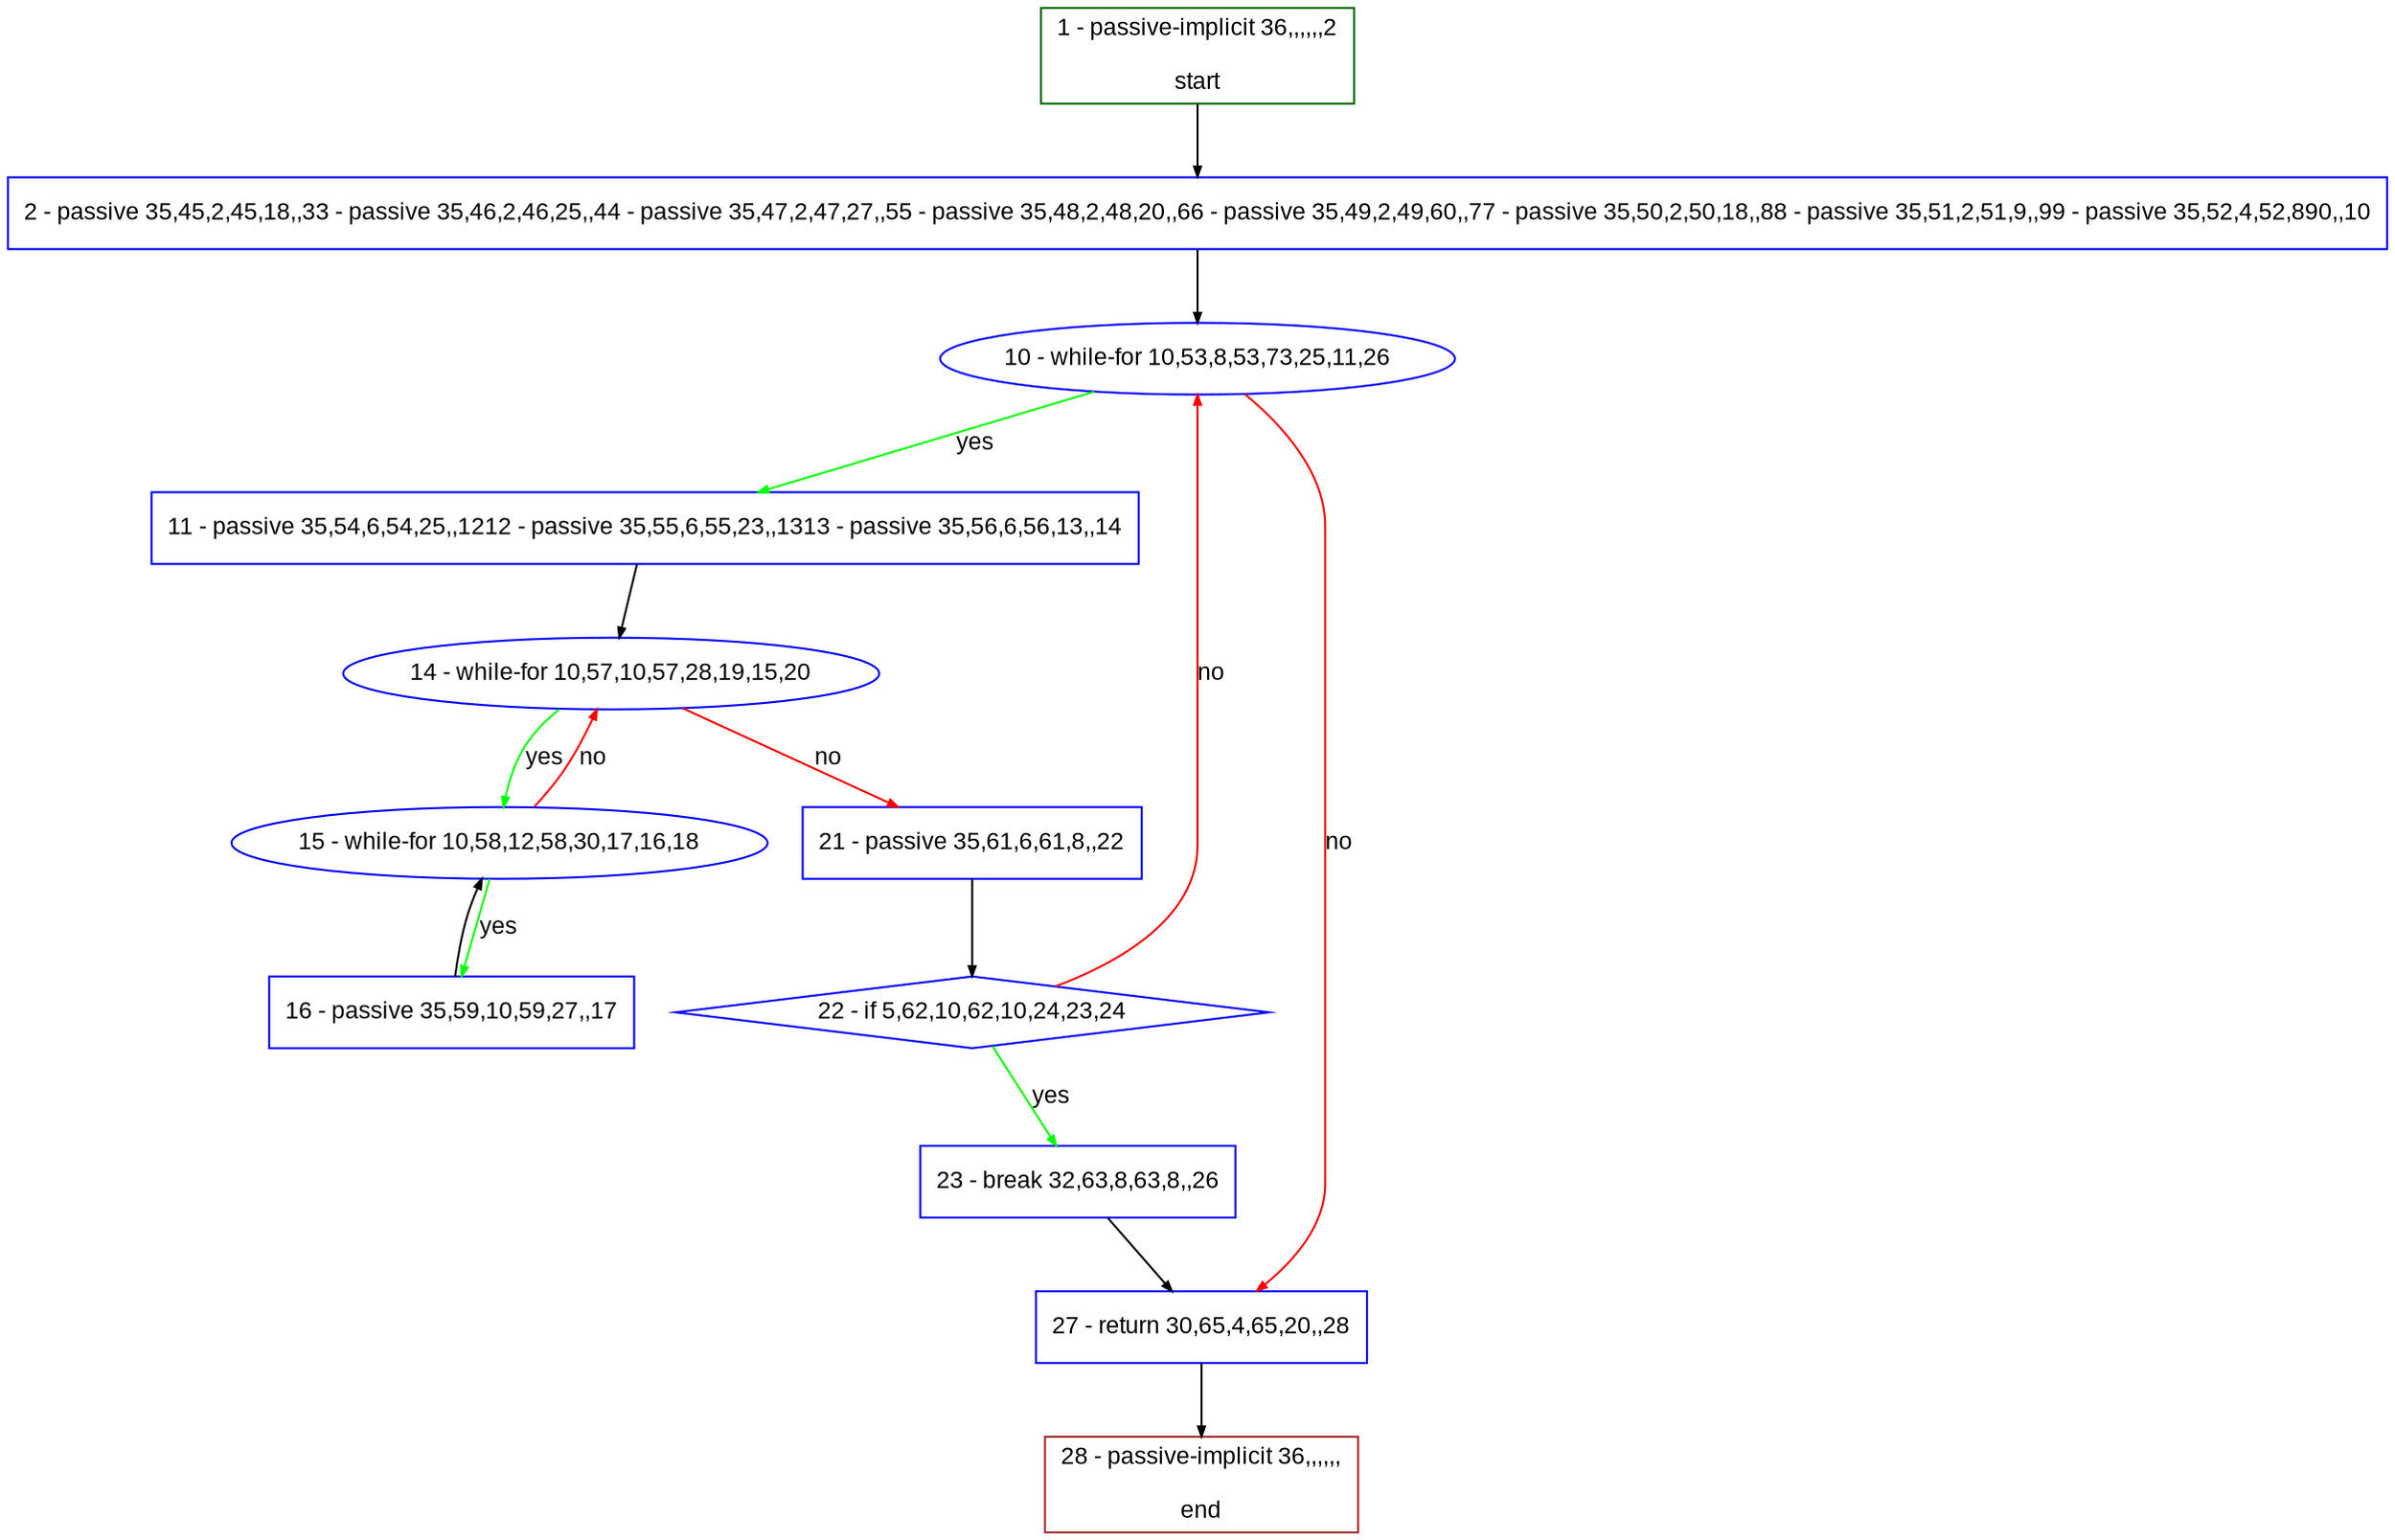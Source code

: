 digraph "" {
  graph [pack="true", label="", fontsize="12", packmode="clust", fontname="Arial", fillcolor="#FFFFCC", bgcolor="white", style="rounded,filled", compound="true"];
  node [node_initialized="no", label="", color="grey", fontsize="12", fillcolor="white", fontname="Arial", style="filled", shape="rectangle", compound="true", fixedsize="false"];
  edge [fontcolor="black", arrowhead="normal", arrowtail="none", arrowsize="0.5", ltail="", label="", color="black", fontsize="12", lhead="", fontname="Arial", dir="forward", compound="true"];
  __N1 [label="2 - passive 35,45,2,45,18,,33 - passive 35,46,2,46,25,,44 - passive 35,47,2,47,27,,55 - passive 35,48,2,48,20,,66 - passive 35,49,2,49,60,,77 - passive 35,50,2,50,18,,88 - passive 35,51,2,51,9,,99 - passive 35,52,4,52,890,,10", color="#0000ff", fillcolor="#ffffff", style="filled", shape="box"];
  __N2 [label="1 - passive-implicit 36,,,,,,2\n\nstart", color="#006400", fillcolor="#ffffff", style="filled", shape="box"];
  __N3 [label="10 - while-for 10,53,8,53,73,25,11,26", color="#0000ff", fillcolor="#ffffff", style="filled", shape="oval"];
  __N4 [label="11 - passive 35,54,6,54,25,,1212 - passive 35,55,6,55,23,,1313 - passive 35,56,6,56,13,,14", color="#0000ff", fillcolor="#ffffff", style="filled", shape="box"];
  __N5 [label="27 - return 30,65,4,65,20,,28", color="#0000ff", fillcolor="#ffffff", style="filled", shape="box"];
  __N6 [label="14 - while-for 10,57,10,57,28,19,15,20", color="#0000ff", fillcolor="#ffffff", style="filled", shape="oval"];
  __N7 [label="15 - while-for 10,58,12,58,30,17,16,18", color="#0000ff", fillcolor="#ffffff", style="filled", shape="oval"];
  __N8 [label="21 - passive 35,61,6,61,8,,22", color="#0000ff", fillcolor="#ffffff", style="filled", shape="box"];
  __N9 [label="16 - passive 35,59,10,59,27,,17", color="#0000ff", fillcolor="#ffffff", style="filled", shape="box"];
  __N10 [label="22 - if 5,62,10,62,10,24,23,24", color="#0000ff", fillcolor="#ffffff", style="filled", shape="diamond"];
  __N11 [label="23 - break 32,63,8,63,8,,26", color="#0000ff", fillcolor="#ffffff", style="filled", shape="box"];
  __N12 [label="28 - passive-implicit 36,,,,,,\n\nend", color="#a52a2a", fillcolor="#ffffff", style="filled", shape="box"];
  __N2 -> __N1 [arrowhead="normal", arrowtail="none", color="#000000", label="", dir="forward"];
  __N1 -> __N3 [arrowhead="normal", arrowtail="none", color="#000000", label="", dir="forward"];
  __N3 -> __N4 [arrowhead="normal", arrowtail="none", color="#00ff00", label="yes", dir="forward"];
  __N3 -> __N5 [arrowhead="normal", arrowtail="none", color="#ff0000", label="no", dir="forward"];
  __N4 -> __N6 [arrowhead="normal", arrowtail="none", color="#000000", label="", dir="forward"];
  __N6 -> __N7 [arrowhead="normal", arrowtail="none", color="#00ff00", label="yes", dir="forward"];
  __N7 -> __N6 [arrowhead="normal", arrowtail="none", color="#ff0000", label="no", dir="forward"];
  __N6 -> __N8 [arrowhead="normal", arrowtail="none", color="#ff0000", label="no", dir="forward"];
  __N7 -> __N9 [arrowhead="normal", arrowtail="none", color="#00ff00", label="yes", dir="forward"];
  __N9 -> __N7 [arrowhead="normal", arrowtail="none", color="#000000", label="", dir="forward"];
  __N8 -> __N10 [arrowhead="normal", arrowtail="none", color="#000000", label="", dir="forward"];
  __N10 -> __N3 [arrowhead="normal", arrowtail="none", color="#ff0000", label="no", dir="forward"];
  __N10 -> __N11 [arrowhead="normal", arrowtail="none", color="#00ff00", label="yes", dir="forward"];
  __N11 -> __N5 [arrowhead="normal", arrowtail="none", color="#000000", label="", dir="forward"];
  __N5 -> __N12 [arrowhead="normal", arrowtail="none", color="#000000", label="", dir="forward"];
}
